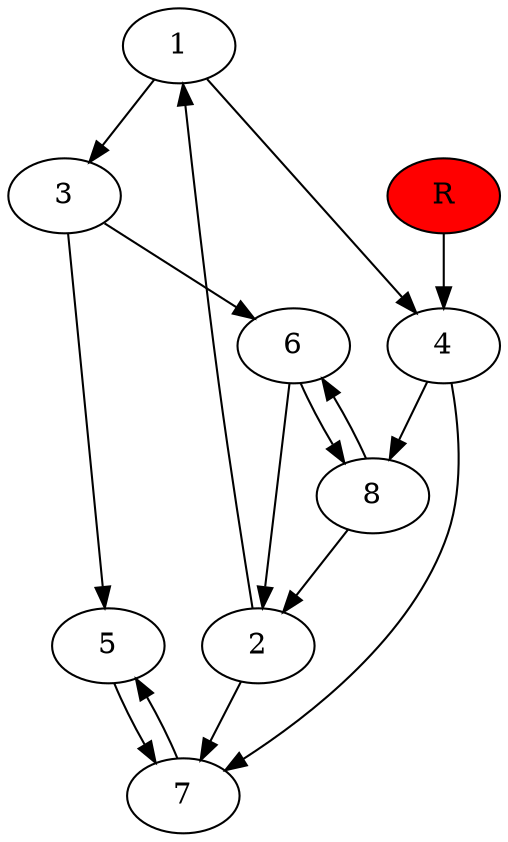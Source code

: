 digraph prb31076 {
	1
	2
	3
	4
	5
	6
	7
	8
	R [fillcolor="#ff0000" style=filled]
	1 -> 3
	1 -> 4
	2 -> 1
	2 -> 7
	3 -> 5
	3 -> 6
	4 -> 7
	4 -> 8
	5 -> 7
	6 -> 2
	6 -> 8
	7 -> 5
	8 -> 2
	8 -> 6
	R -> 4
}
